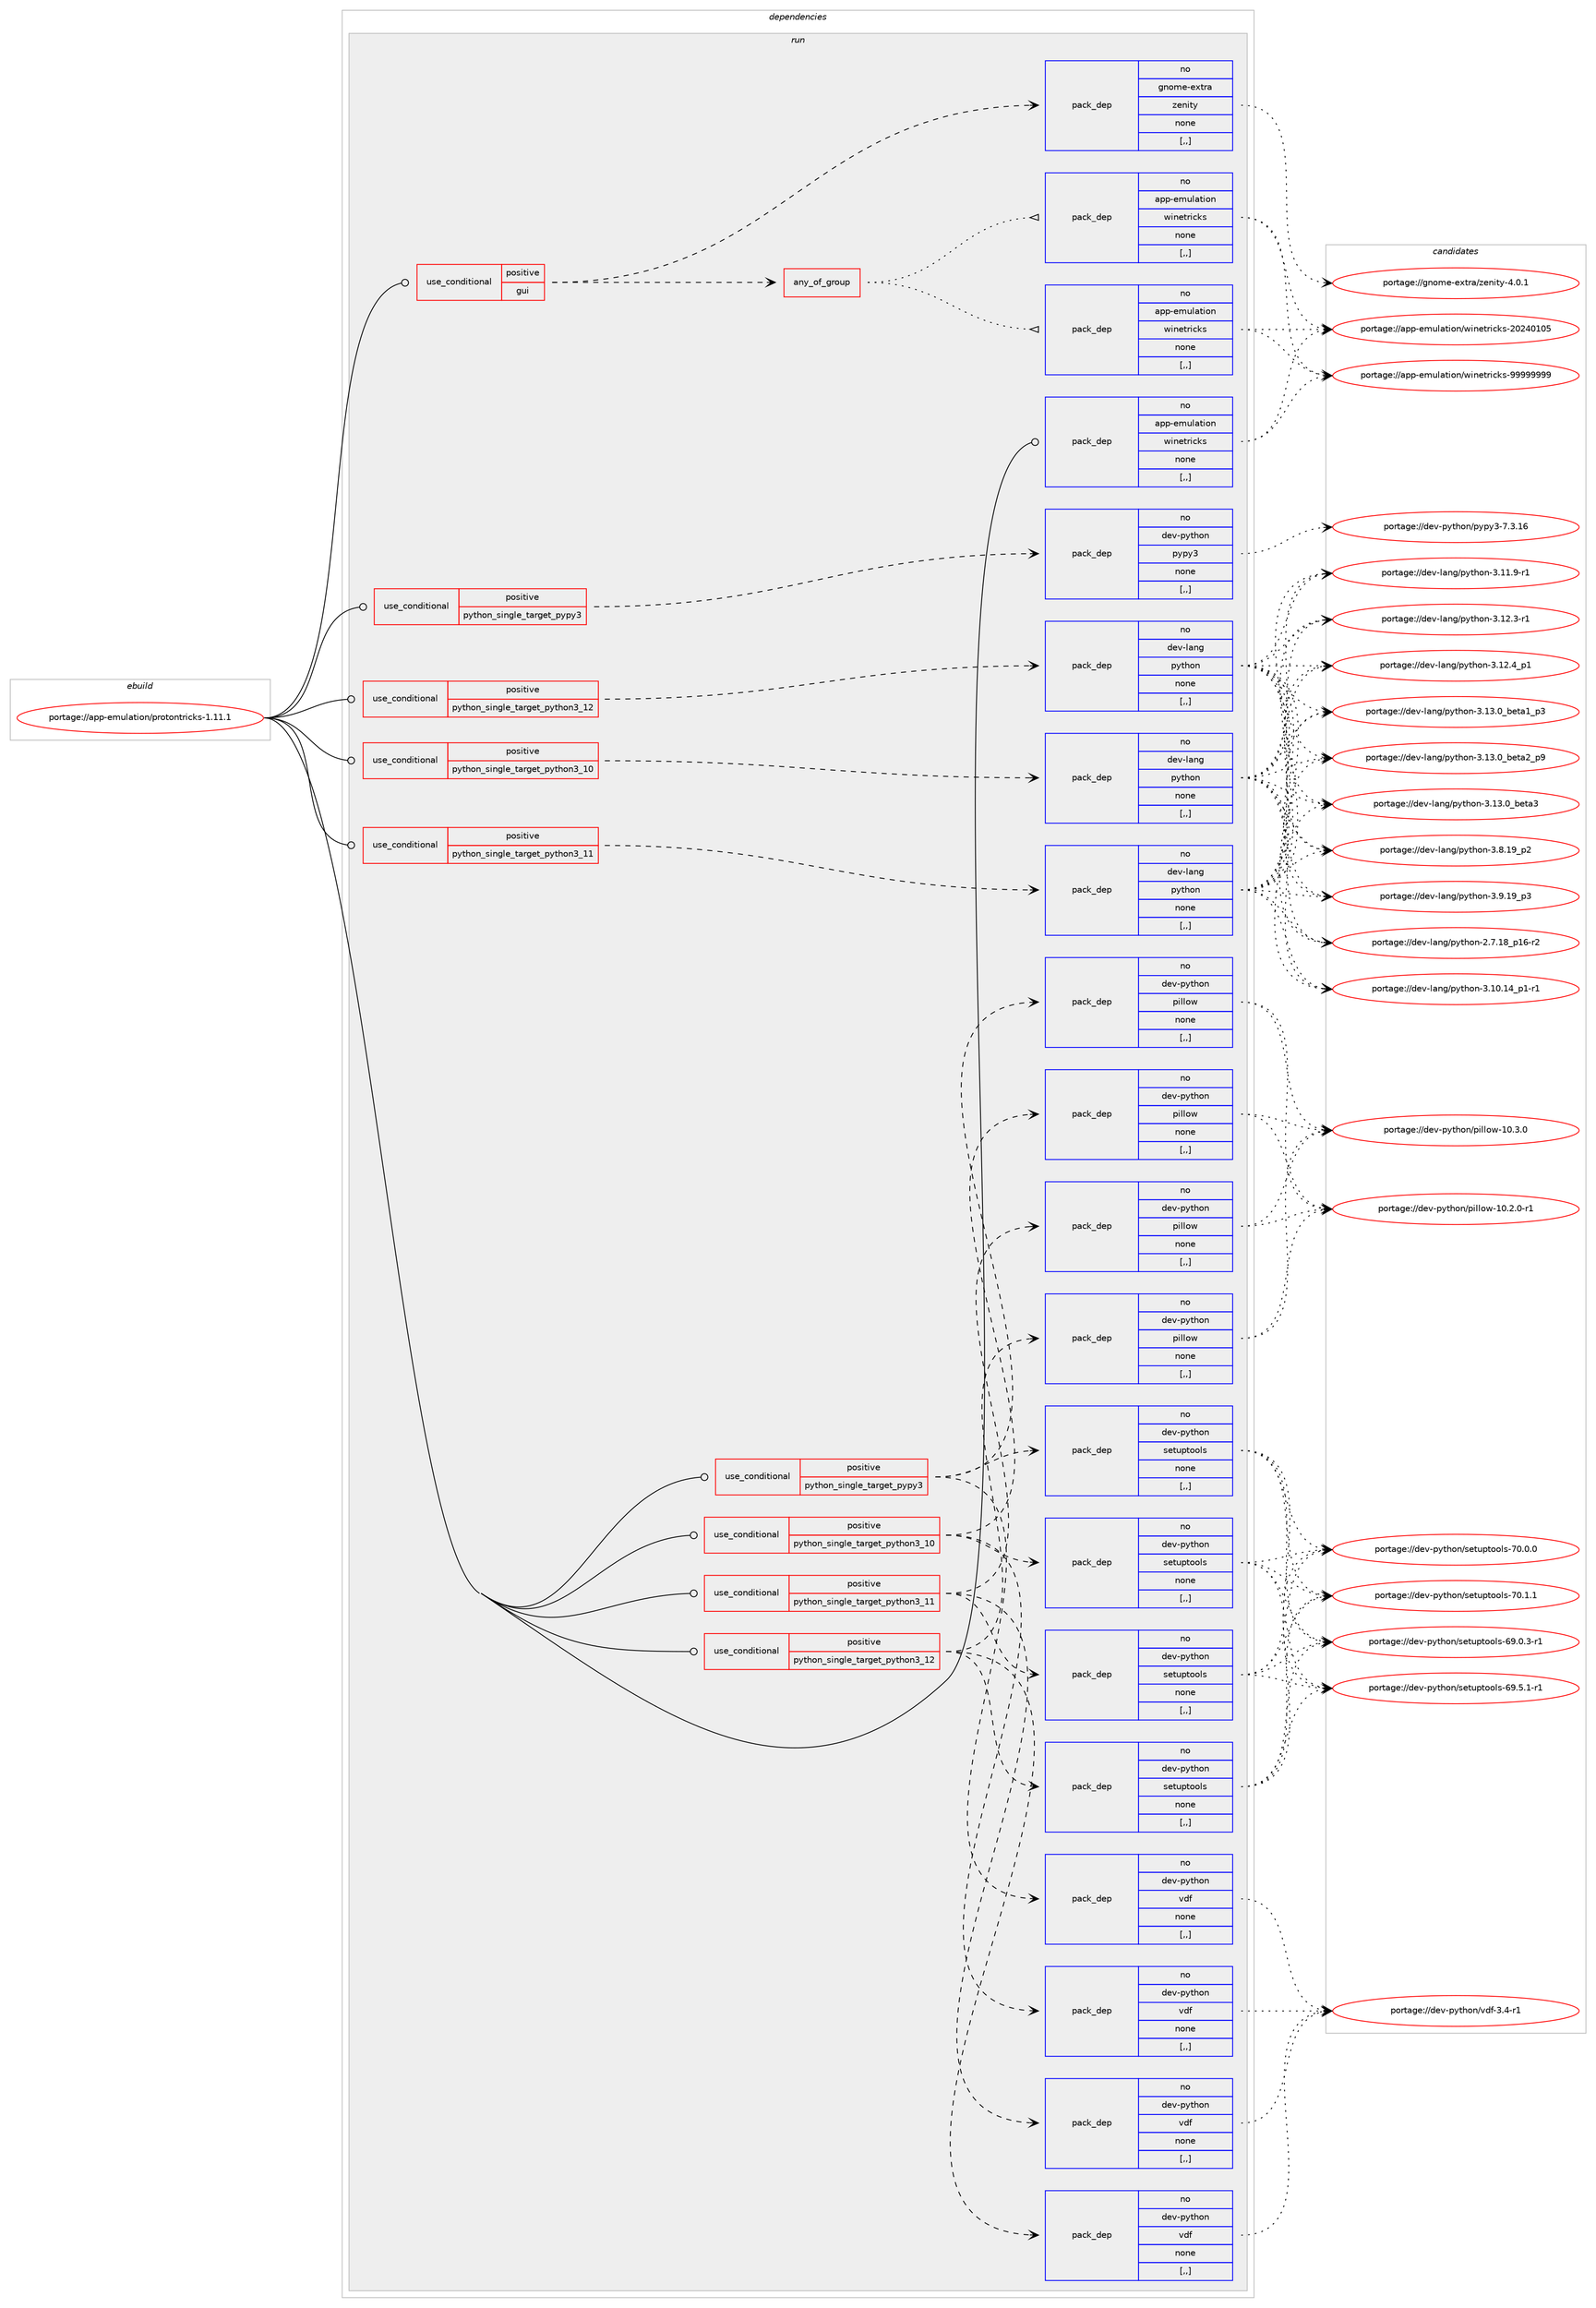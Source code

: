 digraph prolog {

# *************
# Graph options
# *************

newrank=true;
concentrate=true;
compound=true;
graph [rankdir=LR,fontname=Helvetica,fontsize=10,ranksep=1.5];#, ranksep=2.5, nodesep=0.2];
edge  [arrowhead=vee];
node  [fontname=Helvetica,fontsize=10];

# **********
# The ebuild
# **********

subgraph cluster_leftcol {
color=gray;
rank=same;
label=<<i>ebuild</i>>;
id [label="portage://app-emulation/protontricks-1.11.1", color=red, width=4, href="../app-emulation/protontricks-1.11.1.svg"];
}

# ****************
# The dependencies
# ****************

subgraph cluster_midcol {
color=gray;
label=<<i>dependencies</i>>;
subgraph cluster_compile {
fillcolor="#eeeeee";
style=filled;
label=<<i>compile</i>>;
}
subgraph cluster_compileandrun {
fillcolor="#eeeeee";
style=filled;
label=<<i>compile and run</i>>;
}
subgraph cluster_run {
fillcolor="#eeeeee";
style=filled;
label=<<i>run</i>>;
subgraph cond6917 {
dependency25894 [label=<<TABLE BORDER="0" CELLBORDER="1" CELLSPACING="0" CELLPADDING="4"><TR><TD ROWSPAN="3" CELLPADDING="10">use_conditional</TD></TR><TR><TD>positive</TD></TR><TR><TD>gui</TD></TR></TABLE>>, shape=none, color=red];
subgraph pack18788 {
dependency25895 [label=<<TABLE BORDER="0" CELLBORDER="1" CELLSPACING="0" CELLPADDING="4" WIDTH="220"><TR><TD ROWSPAN="6" CELLPADDING="30">pack_dep</TD></TR><TR><TD WIDTH="110">no</TD></TR><TR><TD>gnome-extra</TD></TR><TR><TD>zenity</TD></TR><TR><TD>none</TD></TR><TR><TD>[,,]</TD></TR></TABLE>>, shape=none, color=blue];
}
dependency25894:e -> dependency25895:w [weight=20,style="dashed",arrowhead="vee"];
subgraph any140 {
dependency25896 [label=<<TABLE BORDER="0" CELLBORDER="1" CELLSPACING="0" CELLPADDING="4"><TR><TD CELLPADDING="10">any_of_group</TD></TR></TABLE>>, shape=none, color=red];subgraph pack18789 {
dependency25897 [label=<<TABLE BORDER="0" CELLBORDER="1" CELLSPACING="0" CELLPADDING="4" WIDTH="220"><TR><TD ROWSPAN="6" CELLPADDING="30">pack_dep</TD></TR><TR><TD WIDTH="110">no</TD></TR><TR><TD>app-emulation</TD></TR><TR><TD>winetricks</TD></TR><TR><TD>none</TD></TR><TR><TD>[,,]</TD></TR></TABLE>>, shape=none, color=blue];
}
dependency25896:e -> dependency25897:w [weight=20,style="dotted",arrowhead="oinv"];
subgraph pack18790 {
dependency25898 [label=<<TABLE BORDER="0" CELLBORDER="1" CELLSPACING="0" CELLPADDING="4" WIDTH="220"><TR><TD ROWSPAN="6" CELLPADDING="30">pack_dep</TD></TR><TR><TD WIDTH="110">no</TD></TR><TR><TD>app-emulation</TD></TR><TR><TD>winetricks</TD></TR><TR><TD>none</TD></TR><TR><TD>[,,]</TD></TR></TABLE>>, shape=none, color=blue];
}
dependency25896:e -> dependency25898:w [weight=20,style="dotted",arrowhead="oinv"];
}
dependency25894:e -> dependency25896:w [weight=20,style="dashed",arrowhead="vee"];
}
id:e -> dependency25894:w [weight=20,style="solid",arrowhead="odot"];
subgraph cond6918 {
dependency25899 [label=<<TABLE BORDER="0" CELLBORDER="1" CELLSPACING="0" CELLPADDING="4"><TR><TD ROWSPAN="3" CELLPADDING="10">use_conditional</TD></TR><TR><TD>positive</TD></TR><TR><TD>python_single_target_pypy3</TD></TR></TABLE>>, shape=none, color=red];
subgraph pack18791 {
dependency25900 [label=<<TABLE BORDER="0" CELLBORDER="1" CELLSPACING="0" CELLPADDING="4" WIDTH="220"><TR><TD ROWSPAN="6" CELLPADDING="30">pack_dep</TD></TR><TR><TD WIDTH="110">no</TD></TR><TR><TD>dev-python</TD></TR><TR><TD>pillow</TD></TR><TR><TD>none</TD></TR><TR><TD>[,,]</TD></TR></TABLE>>, shape=none, color=blue];
}
dependency25899:e -> dependency25900:w [weight=20,style="dashed",arrowhead="vee"];
subgraph pack18792 {
dependency25901 [label=<<TABLE BORDER="0" CELLBORDER="1" CELLSPACING="0" CELLPADDING="4" WIDTH="220"><TR><TD ROWSPAN="6" CELLPADDING="30">pack_dep</TD></TR><TR><TD WIDTH="110">no</TD></TR><TR><TD>dev-python</TD></TR><TR><TD>setuptools</TD></TR><TR><TD>none</TD></TR><TR><TD>[,,]</TD></TR></TABLE>>, shape=none, color=blue];
}
dependency25899:e -> dependency25901:w [weight=20,style="dashed",arrowhead="vee"];
subgraph pack18793 {
dependency25902 [label=<<TABLE BORDER="0" CELLBORDER="1" CELLSPACING="0" CELLPADDING="4" WIDTH="220"><TR><TD ROWSPAN="6" CELLPADDING="30">pack_dep</TD></TR><TR><TD WIDTH="110">no</TD></TR><TR><TD>dev-python</TD></TR><TR><TD>vdf</TD></TR><TR><TD>none</TD></TR><TR><TD>[,,]</TD></TR></TABLE>>, shape=none, color=blue];
}
dependency25899:e -> dependency25902:w [weight=20,style="dashed",arrowhead="vee"];
}
id:e -> dependency25899:w [weight=20,style="solid",arrowhead="odot"];
subgraph cond6919 {
dependency25903 [label=<<TABLE BORDER="0" CELLBORDER="1" CELLSPACING="0" CELLPADDING="4"><TR><TD ROWSPAN="3" CELLPADDING="10">use_conditional</TD></TR><TR><TD>positive</TD></TR><TR><TD>python_single_target_pypy3</TD></TR></TABLE>>, shape=none, color=red];
subgraph pack18794 {
dependency25904 [label=<<TABLE BORDER="0" CELLBORDER="1" CELLSPACING="0" CELLPADDING="4" WIDTH="220"><TR><TD ROWSPAN="6" CELLPADDING="30">pack_dep</TD></TR><TR><TD WIDTH="110">no</TD></TR><TR><TD>dev-python</TD></TR><TR><TD>pypy3</TD></TR><TR><TD>none</TD></TR><TR><TD>[,,]</TD></TR></TABLE>>, shape=none, color=blue];
}
dependency25903:e -> dependency25904:w [weight=20,style="dashed",arrowhead="vee"];
}
id:e -> dependency25903:w [weight=20,style="solid",arrowhead="odot"];
subgraph cond6920 {
dependency25905 [label=<<TABLE BORDER="0" CELLBORDER="1" CELLSPACING="0" CELLPADDING="4"><TR><TD ROWSPAN="3" CELLPADDING="10">use_conditional</TD></TR><TR><TD>positive</TD></TR><TR><TD>python_single_target_python3_10</TD></TR></TABLE>>, shape=none, color=red];
subgraph pack18795 {
dependency25906 [label=<<TABLE BORDER="0" CELLBORDER="1" CELLSPACING="0" CELLPADDING="4" WIDTH="220"><TR><TD ROWSPAN="6" CELLPADDING="30">pack_dep</TD></TR><TR><TD WIDTH="110">no</TD></TR><TR><TD>dev-lang</TD></TR><TR><TD>python</TD></TR><TR><TD>none</TD></TR><TR><TD>[,,]</TD></TR></TABLE>>, shape=none, color=blue];
}
dependency25905:e -> dependency25906:w [weight=20,style="dashed",arrowhead="vee"];
}
id:e -> dependency25905:w [weight=20,style="solid",arrowhead="odot"];
subgraph cond6921 {
dependency25907 [label=<<TABLE BORDER="0" CELLBORDER="1" CELLSPACING="0" CELLPADDING="4"><TR><TD ROWSPAN="3" CELLPADDING="10">use_conditional</TD></TR><TR><TD>positive</TD></TR><TR><TD>python_single_target_python3_10</TD></TR></TABLE>>, shape=none, color=red];
subgraph pack18796 {
dependency25908 [label=<<TABLE BORDER="0" CELLBORDER="1" CELLSPACING="0" CELLPADDING="4" WIDTH="220"><TR><TD ROWSPAN="6" CELLPADDING="30">pack_dep</TD></TR><TR><TD WIDTH="110">no</TD></TR><TR><TD>dev-python</TD></TR><TR><TD>pillow</TD></TR><TR><TD>none</TD></TR><TR><TD>[,,]</TD></TR></TABLE>>, shape=none, color=blue];
}
dependency25907:e -> dependency25908:w [weight=20,style="dashed",arrowhead="vee"];
subgraph pack18797 {
dependency25909 [label=<<TABLE BORDER="0" CELLBORDER="1" CELLSPACING="0" CELLPADDING="4" WIDTH="220"><TR><TD ROWSPAN="6" CELLPADDING="30">pack_dep</TD></TR><TR><TD WIDTH="110">no</TD></TR><TR><TD>dev-python</TD></TR><TR><TD>setuptools</TD></TR><TR><TD>none</TD></TR><TR><TD>[,,]</TD></TR></TABLE>>, shape=none, color=blue];
}
dependency25907:e -> dependency25909:w [weight=20,style="dashed",arrowhead="vee"];
subgraph pack18798 {
dependency25910 [label=<<TABLE BORDER="0" CELLBORDER="1" CELLSPACING="0" CELLPADDING="4" WIDTH="220"><TR><TD ROWSPAN="6" CELLPADDING="30">pack_dep</TD></TR><TR><TD WIDTH="110">no</TD></TR><TR><TD>dev-python</TD></TR><TR><TD>vdf</TD></TR><TR><TD>none</TD></TR><TR><TD>[,,]</TD></TR></TABLE>>, shape=none, color=blue];
}
dependency25907:e -> dependency25910:w [weight=20,style="dashed",arrowhead="vee"];
}
id:e -> dependency25907:w [weight=20,style="solid",arrowhead="odot"];
subgraph cond6922 {
dependency25911 [label=<<TABLE BORDER="0" CELLBORDER="1" CELLSPACING="0" CELLPADDING="4"><TR><TD ROWSPAN="3" CELLPADDING="10">use_conditional</TD></TR><TR><TD>positive</TD></TR><TR><TD>python_single_target_python3_11</TD></TR></TABLE>>, shape=none, color=red];
subgraph pack18799 {
dependency25912 [label=<<TABLE BORDER="0" CELLBORDER="1" CELLSPACING="0" CELLPADDING="4" WIDTH="220"><TR><TD ROWSPAN="6" CELLPADDING="30">pack_dep</TD></TR><TR><TD WIDTH="110">no</TD></TR><TR><TD>dev-lang</TD></TR><TR><TD>python</TD></TR><TR><TD>none</TD></TR><TR><TD>[,,]</TD></TR></TABLE>>, shape=none, color=blue];
}
dependency25911:e -> dependency25912:w [weight=20,style="dashed",arrowhead="vee"];
}
id:e -> dependency25911:w [weight=20,style="solid",arrowhead="odot"];
subgraph cond6923 {
dependency25913 [label=<<TABLE BORDER="0" CELLBORDER="1" CELLSPACING="0" CELLPADDING="4"><TR><TD ROWSPAN="3" CELLPADDING="10">use_conditional</TD></TR><TR><TD>positive</TD></TR><TR><TD>python_single_target_python3_11</TD></TR></TABLE>>, shape=none, color=red];
subgraph pack18800 {
dependency25914 [label=<<TABLE BORDER="0" CELLBORDER="1" CELLSPACING="0" CELLPADDING="4" WIDTH="220"><TR><TD ROWSPAN="6" CELLPADDING="30">pack_dep</TD></TR><TR><TD WIDTH="110">no</TD></TR><TR><TD>dev-python</TD></TR><TR><TD>pillow</TD></TR><TR><TD>none</TD></TR><TR><TD>[,,]</TD></TR></TABLE>>, shape=none, color=blue];
}
dependency25913:e -> dependency25914:w [weight=20,style="dashed",arrowhead="vee"];
subgraph pack18801 {
dependency25915 [label=<<TABLE BORDER="0" CELLBORDER="1" CELLSPACING="0" CELLPADDING="4" WIDTH="220"><TR><TD ROWSPAN="6" CELLPADDING="30">pack_dep</TD></TR><TR><TD WIDTH="110">no</TD></TR><TR><TD>dev-python</TD></TR><TR><TD>setuptools</TD></TR><TR><TD>none</TD></TR><TR><TD>[,,]</TD></TR></TABLE>>, shape=none, color=blue];
}
dependency25913:e -> dependency25915:w [weight=20,style="dashed",arrowhead="vee"];
subgraph pack18802 {
dependency25916 [label=<<TABLE BORDER="0" CELLBORDER="1" CELLSPACING="0" CELLPADDING="4" WIDTH="220"><TR><TD ROWSPAN="6" CELLPADDING="30">pack_dep</TD></TR><TR><TD WIDTH="110">no</TD></TR><TR><TD>dev-python</TD></TR><TR><TD>vdf</TD></TR><TR><TD>none</TD></TR><TR><TD>[,,]</TD></TR></TABLE>>, shape=none, color=blue];
}
dependency25913:e -> dependency25916:w [weight=20,style="dashed",arrowhead="vee"];
}
id:e -> dependency25913:w [weight=20,style="solid",arrowhead="odot"];
subgraph cond6924 {
dependency25917 [label=<<TABLE BORDER="0" CELLBORDER="1" CELLSPACING="0" CELLPADDING="4"><TR><TD ROWSPAN="3" CELLPADDING="10">use_conditional</TD></TR><TR><TD>positive</TD></TR><TR><TD>python_single_target_python3_12</TD></TR></TABLE>>, shape=none, color=red];
subgraph pack18803 {
dependency25918 [label=<<TABLE BORDER="0" CELLBORDER="1" CELLSPACING="0" CELLPADDING="4" WIDTH="220"><TR><TD ROWSPAN="6" CELLPADDING="30">pack_dep</TD></TR><TR><TD WIDTH="110">no</TD></TR><TR><TD>dev-lang</TD></TR><TR><TD>python</TD></TR><TR><TD>none</TD></TR><TR><TD>[,,]</TD></TR></TABLE>>, shape=none, color=blue];
}
dependency25917:e -> dependency25918:w [weight=20,style="dashed",arrowhead="vee"];
}
id:e -> dependency25917:w [weight=20,style="solid",arrowhead="odot"];
subgraph cond6925 {
dependency25919 [label=<<TABLE BORDER="0" CELLBORDER="1" CELLSPACING="0" CELLPADDING="4"><TR><TD ROWSPAN="3" CELLPADDING="10">use_conditional</TD></TR><TR><TD>positive</TD></TR><TR><TD>python_single_target_python3_12</TD></TR></TABLE>>, shape=none, color=red];
subgraph pack18804 {
dependency25920 [label=<<TABLE BORDER="0" CELLBORDER="1" CELLSPACING="0" CELLPADDING="4" WIDTH="220"><TR><TD ROWSPAN="6" CELLPADDING="30">pack_dep</TD></TR><TR><TD WIDTH="110">no</TD></TR><TR><TD>dev-python</TD></TR><TR><TD>pillow</TD></TR><TR><TD>none</TD></TR><TR><TD>[,,]</TD></TR></TABLE>>, shape=none, color=blue];
}
dependency25919:e -> dependency25920:w [weight=20,style="dashed",arrowhead="vee"];
subgraph pack18805 {
dependency25921 [label=<<TABLE BORDER="0" CELLBORDER="1" CELLSPACING="0" CELLPADDING="4" WIDTH="220"><TR><TD ROWSPAN="6" CELLPADDING="30">pack_dep</TD></TR><TR><TD WIDTH="110">no</TD></TR><TR><TD>dev-python</TD></TR><TR><TD>setuptools</TD></TR><TR><TD>none</TD></TR><TR><TD>[,,]</TD></TR></TABLE>>, shape=none, color=blue];
}
dependency25919:e -> dependency25921:w [weight=20,style="dashed",arrowhead="vee"];
subgraph pack18806 {
dependency25922 [label=<<TABLE BORDER="0" CELLBORDER="1" CELLSPACING="0" CELLPADDING="4" WIDTH="220"><TR><TD ROWSPAN="6" CELLPADDING="30">pack_dep</TD></TR><TR><TD WIDTH="110">no</TD></TR><TR><TD>dev-python</TD></TR><TR><TD>vdf</TD></TR><TR><TD>none</TD></TR><TR><TD>[,,]</TD></TR></TABLE>>, shape=none, color=blue];
}
dependency25919:e -> dependency25922:w [weight=20,style="dashed",arrowhead="vee"];
}
id:e -> dependency25919:w [weight=20,style="solid",arrowhead="odot"];
subgraph pack18807 {
dependency25923 [label=<<TABLE BORDER="0" CELLBORDER="1" CELLSPACING="0" CELLPADDING="4" WIDTH="220"><TR><TD ROWSPAN="6" CELLPADDING="30">pack_dep</TD></TR><TR><TD WIDTH="110">no</TD></TR><TR><TD>app-emulation</TD></TR><TR><TD>winetricks</TD></TR><TR><TD>none</TD></TR><TR><TD>[,,]</TD></TR></TABLE>>, shape=none, color=blue];
}
id:e -> dependency25923:w [weight=20,style="solid",arrowhead="odot"];
}
}

# **************
# The candidates
# **************

subgraph cluster_choices {
rank=same;
color=gray;
label=<<i>candidates</i>>;

subgraph choice18788 {
color=black;
nodesep=1;
choice103110111109101451011201161149747122101110105116121455246484649 [label="portage://gnome-extra/zenity-4.0.1", color=red, width=4,href="../gnome-extra/zenity-4.0.1.svg"];
dependency25895:e -> choice103110111109101451011201161149747122101110105116121455246484649:w [style=dotted,weight="100"];
}
subgraph choice18789 {
color=black;
nodesep=1;
choice9711211245101109117108971161051111104711910511010111611410599107115455048505248494853 [label="portage://app-emulation/winetricks-20240105", color=red, width=4,href="../app-emulation/winetricks-20240105.svg"];
choice9711211245101109117108971161051111104711910511010111611410599107115455757575757575757 [label="portage://app-emulation/winetricks-99999999", color=red, width=4,href="../app-emulation/winetricks-99999999.svg"];
dependency25897:e -> choice9711211245101109117108971161051111104711910511010111611410599107115455048505248494853:w [style=dotted,weight="100"];
dependency25897:e -> choice9711211245101109117108971161051111104711910511010111611410599107115455757575757575757:w [style=dotted,weight="100"];
}
subgraph choice18790 {
color=black;
nodesep=1;
choice9711211245101109117108971161051111104711910511010111611410599107115455048505248494853 [label="portage://app-emulation/winetricks-20240105", color=red, width=4,href="../app-emulation/winetricks-20240105.svg"];
choice9711211245101109117108971161051111104711910511010111611410599107115455757575757575757 [label="portage://app-emulation/winetricks-99999999", color=red, width=4,href="../app-emulation/winetricks-99999999.svg"];
dependency25898:e -> choice9711211245101109117108971161051111104711910511010111611410599107115455048505248494853:w [style=dotted,weight="100"];
dependency25898:e -> choice9711211245101109117108971161051111104711910511010111611410599107115455757575757575757:w [style=dotted,weight="100"];
}
subgraph choice18791 {
color=black;
nodesep=1;
choice1001011184511212111610411111047112105108108111119454948465046484511449 [label="portage://dev-python/pillow-10.2.0-r1", color=red, width=4,href="../dev-python/pillow-10.2.0-r1.svg"];
choice100101118451121211161041111104711210510810811111945494846514648 [label="portage://dev-python/pillow-10.3.0", color=red, width=4,href="../dev-python/pillow-10.3.0.svg"];
dependency25900:e -> choice1001011184511212111610411111047112105108108111119454948465046484511449:w [style=dotted,weight="100"];
dependency25900:e -> choice100101118451121211161041111104711210510810811111945494846514648:w [style=dotted,weight="100"];
}
subgraph choice18792 {
color=black;
nodesep=1;
choice1001011184511212111610411111047115101116117112116111111108115455457464846514511449 [label="portage://dev-python/setuptools-69.0.3-r1", color=red, width=4,href="../dev-python/setuptools-69.0.3-r1.svg"];
choice1001011184511212111610411111047115101116117112116111111108115455457465346494511449 [label="portage://dev-python/setuptools-69.5.1-r1", color=red, width=4,href="../dev-python/setuptools-69.5.1-r1.svg"];
choice100101118451121211161041111104711510111611711211611111110811545554846484648 [label="portage://dev-python/setuptools-70.0.0", color=red, width=4,href="../dev-python/setuptools-70.0.0.svg"];
choice100101118451121211161041111104711510111611711211611111110811545554846494649 [label="portage://dev-python/setuptools-70.1.1", color=red, width=4,href="../dev-python/setuptools-70.1.1.svg"];
dependency25901:e -> choice1001011184511212111610411111047115101116117112116111111108115455457464846514511449:w [style=dotted,weight="100"];
dependency25901:e -> choice1001011184511212111610411111047115101116117112116111111108115455457465346494511449:w [style=dotted,weight="100"];
dependency25901:e -> choice100101118451121211161041111104711510111611711211611111110811545554846484648:w [style=dotted,weight="100"];
dependency25901:e -> choice100101118451121211161041111104711510111611711211611111110811545554846494649:w [style=dotted,weight="100"];
}
subgraph choice18793 {
color=black;
nodesep=1;
choice1001011184511212111610411111047118100102455146524511449 [label="portage://dev-python/vdf-3.4-r1", color=red, width=4,href="../dev-python/vdf-3.4-r1.svg"];
dependency25902:e -> choice1001011184511212111610411111047118100102455146524511449:w [style=dotted,weight="100"];
}
subgraph choice18794 {
color=black;
nodesep=1;
choice10010111845112121116104111110471121211121215145554651464954 [label="portage://dev-python/pypy3-7.3.16", color=red, width=4,href="../dev-python/pypy3-7.3.16.svg"];
dependency25904:e -> choice10010111845112121116104111110471121211121215145554651464954:w [style=dotted,weight="100"];
}
subgraph choice18795 {
color=black;
nodesep=1;
choice100101118451089711010347112121116104111110455046554649569511249544511450 [label="portage://dev-lang/python-2.7.18_p16-r2", color=red, width=4,href="../dev-lang/python-2.7.18_p16-r2.svg"];
choice100101118451089711010347112121116104111110455146494846495295112494511449 [label="portage://dev-lang/python-3.10.14_p1-r1", color=red, width=4,href="../dev-lang/python-3.10.14_p1-r1.svg"];
choice100101118451089711010347112121116104111110455146494946574511449 [label="portage://dev-lang/python-3.11.9-r1", color=red, width=4,href="../dev-lang/python-3.11.9-r1.svg"];
choice100101118451089711010347112121116104111110455146495046514511449 [label="portage://dev-lang/python-3.12.3-r1", color=red, width=4,href="../dev-lang/python-3.12.3-r1.svg"];
choice100101118451089711010347112121116104111110455146495046529511249 [label="portage://dev-lang/python-3.12.4_p1", color=red, width=4,href="../dev-lang/python-3.12.4_p1.svg"];
choice10010111845108971101034711212111610411111045514649514648959810111697499511251 [label="portage://dev-lang/python-3.13.0_beta1_p3", color=red, width=4,href="../dev-lang/python-3.13.0_beta1_p3.svg"];
choice10010111845108971101034711212111610411111045514649514648959810111697509511257 [label="portage://dev-lang/python-3.13.0_beta2_p9", color=red, width=4,href="../dev-lang/python-3.13.0_beta2_p9.svg"];
choice1001011184510897110103471121211161041111104551464951464895981011169751 [label="portage://dev-lang/python-3.13.0_beta3", color=red, width=4,href="../dev-lang/python-3.13.0_beta3.svg"];
choice100101118451089711010347112121116104111110455146564649579511250 [label="portage://dev-lang/python-3.8.19_p2", color=red, width=4,href="../dev-lang/python-3.8.19_p2.svg"];
choice100101118451089711010347112121116104111110455146574649579511251 [label="portage://dev-lang/python-3.9.19_p3", color=red, width=4,href="../dev-lang/python-3.9.19_p3.svg"];
dependency25906:e -> choice100101118451089711010347112121116104111110455046554649569511249544511450:w [style=dotted,weight="100"];
dependency25906:e -> choice100101118451089711010347112121116104111110455146494846495295112494511449:w [style=dotted,weight="100"];
dependency25906:e -> choice100101118451089711010347112121116104111110455146494946574511449:w [style=dotted,weight="100"];
dependency25906:e -> choice100101118451089711010347112121116104111110455146495046514511449:w [style=dotted,weight="100"];
dependency25906:e -> choice100101118451089711010347112121116104111110455146495046529511249:w [style=dotted,weight="100"];
dependency25906:e -> choice10010111845108971101034711212111610411111045514649514648959810111697499511251:w [style=dotted,weight="100"];
dependency25906:e -> choice10010111845108971101034711212111610411111045514649514648959810111697509511257:w [style=dotted,weight="100"];
dependency25906:e -> choice1001011184510897110103471121211161041111104551464951464895981011169751:w [style=dotted,weight="100"];
dependency25906:e -> choice100101118451089711010347112121116104111110455146564649579511250:w [style=dotted,weight="100"];
dependency25906:e -> choice100101118451089711010347112121116104111110455146574649579511251:w [style=dotted,weight="100"];
}
subgraph choice18796 {
color=black;
nodesep=1;
choice1001011184511212111610411111047112105108108111119454948465046484511449 [label="portage://dev-python/pillow-10.2.0-r1", color=red, width=4,href="../dev-python/pillow-10.2.0-r1.svg"];
choice100101118451121211161041111104711210510810811111945494846514648 [label="portage://dev-python/pillow-10.3.0", color=red, width=4,href="../dev-python/pillow-10.3.0.svg"];
dependency25908:e -> choice1001011184511212111610411111047112105108108111119454948465046484511449:w [style=dotted,weight="100"];
dependency25908:e -> choice100101118451121211161041111104711210510810811111945494846514648:w [style=dotted,weight="100"];
}
subgraph choice18797 {
color=black;
nodesep=1;
choice1001011184511212111610411111047115101116117112116111111108115455457464846514511449 [label="portage://dev-python/setuptools-69.0.3-r1", color=red, width=4,href="../dev-python/setuptools-69.0.3-r1.svg"];
choice1001011184511212111610411111047115101116117112116111111108115455457465346494511449 [label="portage://dev-python/setuptools-69.5.1-r1", color=red, width=4,href="../dev-python/setuptools-69.5.1-r1.svg"];
choice100101118451121211161041111104711510111611711211611111110811545554846484648 [label="portage://dev-python/setuptools-70.0.0", color=red, width=4,href="../dev-python/setuptools-70.0.0.svg"];
choice100101118451121211161041111104711510111611711211611111110811545554846494649 [label="portage://dev-python/setuptools-70.1.1", color=red, width=4,href="../dev-python/setuptools-70.1.1.svg"];
dependency25909:e -> choice1001011184511212111610411111047115101116117112116111111108115455457464846514511449:w [style=dotted,weight="100"];
dependency25909:e -> choice1001011184511212111610411111047115101116117112116111111108115455457465346494511449:w [style=dotted,weight="100"];
dependency25909:e -> choice100101118451121211161041111104711510111611711211611111110811545554846484648:w [style=dotted,weight="100"];
dependency25909:e -> choice100101118451121211161041111104711510111611711211611111110811545554846494649:w [style=dotted,weight="100"];
}
subgraph choice18798 {
color=black;
nodesep=1;
choice1001011184511212111610411111047118100102455146524511449 [label="portage://dev-python/vdf-3.4-r1", color=red, width=4,href="../dev-python/vdf-3.4-r1.svg"];
dependency25910:e -> choice1001011184511212111610411111047118100102455146524511449:w [style=dotted,weight="100"];
}
subgraph choice18799 {
color=black;
nodesep=1;
choice100101118451089711010347112121116104111110455046554649569511249544511450 [label="portage://dev-lang/python-2.7.18_p16-r2", color=red, width=4,href="../dev-lang/python-2.7.18_p16-r2.svg"];
choice100101118451089711010347112121116104111110455146494846495295112494511449 [label="portage://dev-lang/python-3.10.14_p1-r1", color=red, width=4,href="../dev-lang/python-3.10.14_p1-r1.svg"];
choice100101118451089711010347112121116104111110455146494946574511449 [label="portage://dev-lang/python-3.11.9-r1", color=red, width=4,href="../dev-lang/python-3.11.9-r1.svg"];
choice100101118451089711010347112121116104111110455146495046514511449 [label="portage://dev-lang/python-3.12.3-r1", color=red, width=4,href="../dev-lang/python-3.12.3-r1.svg"];
choice100101118451089711010347112121116104111110455146495046529511249 [label="portage://dev-lang/python-3.12.4_p1", color=red, width=4,href="../dev-lang/python-3.12.4_p1.svg"];
choice10010111845108971101034711212111610411111045514649514648959810111697499511251 [label="portage://dev-lang/python-3.13.0_beta1_p3", color=red, width=4,href="../dev-lang/python-3.13.0_beta1_p3.svg"];
choice10010111845108971101034711212111610411111045514649514648959810111697509511257 [label="portage://dev-lang/python-3.13.0_beta2_p9", color=red, width=4,href="../dev-lang/python-3.13.0_beta2_p9.svg"];
choice1001011184510897110103471121211161041111104551464951464895981011169751 [label="portage://dev-lang/python-3.13.0_beta3", color=red, width=4,href="../dev-lang/python-3.13.0_beta3.svg"];
choice100101118451089711010347112121116104111110455146564649579511250 [label="portage://dev-lang/python-3.8.19_p2", color=red, width=4,href="../dev-lang/python-3.8.19_p2.svg"];
choice100101118451089711010347112121116104111110455146574649579511251 [label="portage://dev-lang/python-3.9.19_p3", color=red, width=4,href="../dev-lang/python-3.9.19_p3.svg"];
dependency25912:e -> choice100101118451089711010347112121116104111110455046554649569511249544511450:w [style=dotted,weight="100"];
dependency25912:e -> choice100101118451089711010347112121116104111110455146494846495295112494511449:w [style=dotted,weight="100"];
dependency25912:e -> choice100101118451089711010347112121116104111110455146494946574511449:w [style=dotted,weight="100"];
dependency25912:e -> choice100101118451089711010347112121116104111110455146495046514511449:w [style=dotted,weight="100"];
dependency25912:e -> choice100101118451089711010347112121116104111110455146495046529511249:w [style=dotted,weight="100"];
dependency25912:e -> choice10010111845108971101034711212111610411111045514649514648959810111697499511251:w [style=dotted,weight="100"];
dependency25912:e -> choice10010111845108971101034711212111610411111045514649514648959810111697509511257:w [style=dotted,weight="100"];
dependency25912:e -> choice1001011184510897110103471121211161041111104551464951464895981011169751:w [style=dotted,weight="100"];
dependency25912:e -> choice100101118451089711010347112121116104111110455146564649579511250:w [style=dotted,weight="100"];
dependency25912:e -> choice100101118451089711010347112121116104111110455146574649579511251:w [style=dotted,weight="100"];
}
subgraph choice18800 {
color=black;
nodesep=1;
choice1001011184511212111610411111047112105108108111119454948465046484511449 [label="portage://dev-python/pillow-10.2.0-r1", color=red, width=4,href="../dev-python/pillow-10.2.0-r1.svg"];
choice100101118451121211161041111104711210510810811111945494846514648 [label="portage://dev-python/pillow-10.3.0", color=red, width=4,href="../dev-python/pillow-10.3.0.svg"];
dependency25914:e -> choice1001011184511212111610411111047112105108108111119454948465046484511449:w [style=dotted,weight="100"];
dependency25914:e -> choice100101118451121211161041111104711210510810811111945494846514648:w [style=dotted,weight="100"];
}
subgraph choice18801 {
color=black;
nodesep=1;
choice1001011184511212111610411111047115101116117112116111111108115455457464846514511449 [label="portage://dev-python/setuptools-69.0.3-r1", color=red, width=4,href="../dev-python/setuptools-69.0.3-r1.svg"];
choice1001011184511212111610411111047115101116117112116111111108115455457465346494511449 [label="portage://dev-python/setuptools-69.5.1-r1", color=red, width=4,href="../dev-python/setuptools-69.5.1-r1.svg"];
choice100101118451121211161041111104711510111611711211611111110811545554846484648 [label="portage://dev-python/setuptools-70.0.0", color=red, width=4,href="../dev-python/setuptools-70.0.0.svg"];
choice100101118451121211161041111104711510111611711211611111110811545554846494649 [label="portage://dev-python/setuptools-70.1.1", color=red, width=4,href="../dev-python/setuptools-70.1.1.svg"];
dependency25915:e -> choice1001011184511212111610411111047115101116117112116111111108115455457464846514511449:w [style=dotted,weight="100"];
dependency25915:e -> choice1001011184511212111610411111047115101116117112116111111108115455457465346494511449:w [style=dotted,weight="100"];
dependency25915:e -> choice100101118451121211161041111104711510111611711211611111110811545554846484648:w [style=dotted,weight="100"];
dependency25915:e -> choice100101118451121211161041111104711510111611711211611111110811545554846494649:w [style=dotted,weight="100"];
}
subgraph choice18802 {
color=black;
nodesep=1;
choice1001011184511212111610411111047118100102455146524511449 [label="portage://dev-python/vdf-3.4-r1", color=red, width=4,href="../dev-python/vdf-3.4-r1.svg"];
dependency25916:e -> choice1001011184511212111610411111047118100102455146524511449:w [style=dotted,weight="100"];
}
subgraph choice18803 {
color=black;
nodesep=1;
choice100101118451089711010347112121116104111110455046554649569511249544511450 [label="portage://dev-lang/python-2.7.18_p16-r2", color=red, width=4,href="../dev-lang/python-2.7.18_p16-r2.svg"];
choice100101118451089711010347112121116104111110455146494846495295112494511449 [label="portage://dev-lang/python-3.10.14_p1-r1", color=red, width=4,href="../dev-lang/python-3.10.14_p1-r1.svg"];
choice100101118451089711010347112121116104111110455146494946574511449 [label="portage://dev-lang/python-3.11.9-r1", color=red, width=4,href="../dev-lang/python-3.11.9-r1.svg"];
choice100101118451089711010347112121116104111110455146495046514511449 [label="portage://dev-lang/python-3.12.3-r1", color=red, width=4,href="../dev-lang/python-3.12.3-r1.svg"];
choice100101118451089711010347112121116104111110455146495046529511249 [label="portage://dev-lang/python-3.12.4_p1", color=red, width=4,href="../dev-lang/python-3.12.4_p1.svg"];
choice10010111845108971101034711212111610411111045514649514648959810111697499511251 [label="portage://dev-lang/python-3.13.0_beta1_p3", color=red, width=4,href="../dev-lang/python-3.13.0_beta1_p3.svg"];
choice10010111845108971101034711212111610411111045514649514648959810111697509511257 [label="portage://dev-lang/python-3.13.0_beta2_p9", color=red, width=4,href="../dev-lang/python-3.13.0_beta2_p9.svg"];
choice1001011184510897110103471121211161041111104551464951464895981011169751 [label="portage://dev-lang/python-3.13.0_beta3", color=red, width=4,href="../dev-lang/python-3.13.0_beta3.svg"];
choice100101118451089711010347112121116104111110455146564649579511250 [label="portage://dev-lang/python-3.8.19_p2", color=red, width=4,href="../dev-lang/python-3.8.19_p2.svg"];
choice100101118451089711010347112121116104111110455146574649579511251 [label="portage://dev-lang/python-3.9.19_p3", color=red, width=4,href="../dev-lang/python-3.9.19_p3.svg"];
dependency25918:e -> choice100101118451089711010347112121116104111110455046554649569511249544511450:w [style=dotted,weight="100"];
dependency25918:e -> choice100101118451089711010347112121116104111110455146494846495295112494511449:w [style=dotted,weight="100"];
dependency25918:e -> choice100101118451089711010347112121116104111110455146494946574511449:w [style=dotted,weight="100"];
dependency25918:e -> choice100101118451089711010347112121116104111110455146495046514511449:w [style=dotted,weight="100"];
dependency25918:e -> choice100101118451089711010347112121116104111110455146495046529511249:w [style=dotted,weight="100"];
dependency25918:e -> choice10010111845108971101034711212111610411111045514649514648959810111697499511251:w [style=dotted,weight="100"];
dependency25918:e -> choice10010111845108971101034711212111610411111045514649514648959810111697509511257:w [style=dotted,weight="100"];
dependency25918:e -> choice1001011184510897110103471121211161041111104551464951464895981011169751:w [style=dotted,weight="100"];
dependency25918:e -> choice100101118451089711010347112121116104111110455146564649579511250:w [style=dotted,weight="100"];
dependency25918:e -> choice100101118451089711010347112121116104111110455146574649579511251:w [style=dotted,weight="100"];
}
subgraph choice18804 {
color=black;
nodesep=1;
choice1001011184511212111610411111047112105108108111119454948465046484511449 [label="portage://dev-python/pillow-10.2.0-r1", color=red, width=4,href="../dev-python/pillow-10.2.0-r1.svg"];
choice100101118451121211161041111104711210510810811111945494846514648 [label="portage://dev-python/pillow-10.3.0", color=red, width=4,href="../dev-python/pillow-10.3.0.svg"];
dependency25920:e -> choice1001011184511212111610411111047112105108108111119454948465046484511449:w [style=dotted,weight="100"];
dependency25920:e -> choice100101118451121211161041111104711210510810811111945494846514648:w [style=dotted,weight="100"];
}
subgraph choice18805 {
color=black;
nodesep=1;
choice1001011184511212111610411111047115101116117112116111111108115455457464846514511449 [label="portage://dev-python/setuptools-69.0.3-r1", color=red, width=4,href="../dev-python/setuptools-69.0.3-r1.svg"];
choice1001011184511212111610411111047115101116117112116111111108115455457465346494511449 [label="portage://dev-python/setuptools-69.5.1-r1", color=red, width=4,href="../dev-python/setuptools-69.5.1-r1.svg"];
choice100101118451121211161041111104711510111611711211611111110811545554846484648 [label="portage://dev-python/setuptools-70.0.0", color=red, width=4,href="../dev-python/setuptools-70.0.0.svg"];
choice100101118451121211161041111104711510111611711211611111110811545554846494649 [label="portage://dev-python/setuptools-70.1.1", color=red, width=4,href="../dev-python/setuptools-70.1.1.svg"];
dependency25921:e -> choice1001011184511212111610411111047115101116117112116111111108115455457464846514511449:w [style=dotted,weight="100"];
dependency25921:e -> choice1001011184511212111610411111047115101116117112116111111108115455457465346494511449:w [style=dotted,weight="100"];
dependency25921:e -> choice100101118451121211161041111104711510111611711211611111110811545554846484648:w [style=dotted,weight="100"];
dependency25921:e -> choice100101118451121211161041111104711510111611711211611111110811545554846494649:w [style=dotted,weight="100"];
}
subgraph choice18806 {
color=black;
nodesep=1;
choice1001011184511212111610411111047118100102455146524511449 [label="portage://dev-python/vdf-3.4-r1", color=red, width=4,href="../dev-python/vdf-3.4-r1.svg"];
dependency25922:e -> choice1001011184511212111610411111047118100102455146524511449:w [style=dotted,weight="100"];
}
subgraph choice18807 {
color=black;
nodesep=1;
choice9711211245101109117108971161051111104711910511010111611410599107115455048505248494853 [label="portage://app-emulation/winetricks-20240105", color=red, width=4,href="../app-emulation/winetricks-20240105.svg"];
choice9711211245101109117108971161051111104711910511010111611410599107115455757575757575757 [label="portage://app-emulation/winetricks-99999999", color=red, width=4,href="../app-emulation/winetricks-99999999.svg"];
dependency25923:e -> choice9711211245101109117108971161051111104711910511010111611410599107115455048505248494853:w [style=dotted,weight="100"];
dependency25923:e -> choice9711211245101109117108971161051111104711910511010111611410599107115455757575757575757:w [style=dotted,weight="100"];
}
}

}
